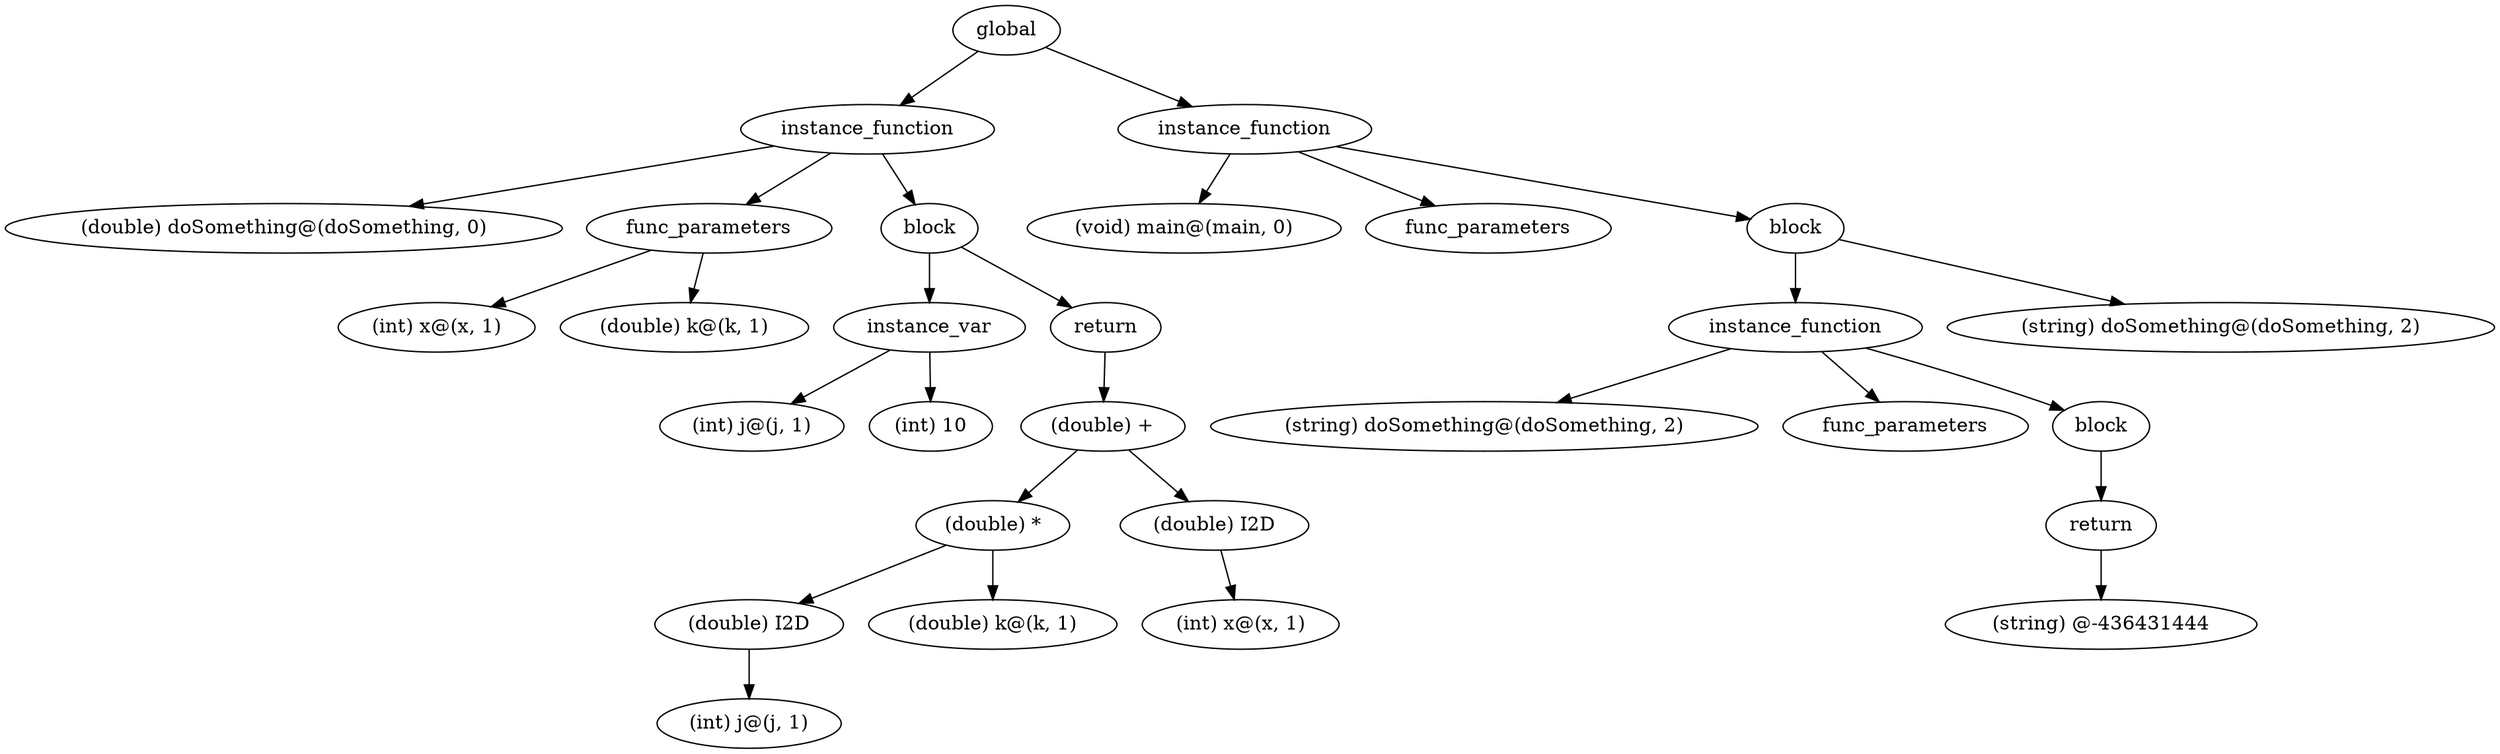 digraph {
graph [ordering="out"];
node0[label="global"];
node1[label="instance_function"];
node2[label="(double) doSomething@(doSomething, 0)"];
node1 -> node2;
node3[label="func_parameters"];
node4[label="(int) x@(x, 1)"];
node3 -> node4;
node5[label="(double) k@(k, 1)"];
node3 -> node5;
node1 -> node3;
node6[label="block"];
node7[label="instance_var"];
node8[label="(int) j@(j, 1)"];
node7 -> node8;
node9[label="(int) 10"];
node7 -> node9;
node6 -> node7;
node10[label="return"];
node11[label="(double) +"];
node12[label="(double) *"];
node13[label="(double) I2D"];
node14[label="(int) j@(j, 1)"];
node13 -> node14;
node12 -> node13;
node15[label="(double) k@(k, 1)"];
node12 -> node15;
node11 -> node12;
node16[label="(double) I2D"];
node17[label="(int) x@(x, 1)"];
node16 -> node17;
node11 -> node16;
node10 -> node11;
node6 -> node10;
node1 -> node6;
node0 -> node1;
node18[label="instance_function"];
node19[label="(void) main@(main, 0)"];
node18 -> node19;
node20[label="func_parameters"];
node18 -> node20;
node21[label="block"];
node22[label="instance_function"];
node23[label="(string) doSomething@(doSomething, 2)"];
node22 -> node23;
node24[label="func_parameters"];
node22 -> node24;
node25[label="block"];
node26[label="return"];
node27[label="(string) @-436431444"];
node26 -> node27;
node25 -> node26;
node22 -> node25;
node21 -> node22;
node28[label="(string) doSomething@(doSomething, 2)"];
node21 -> node28;
node18 -> node21;
node0 -> node18;
}
